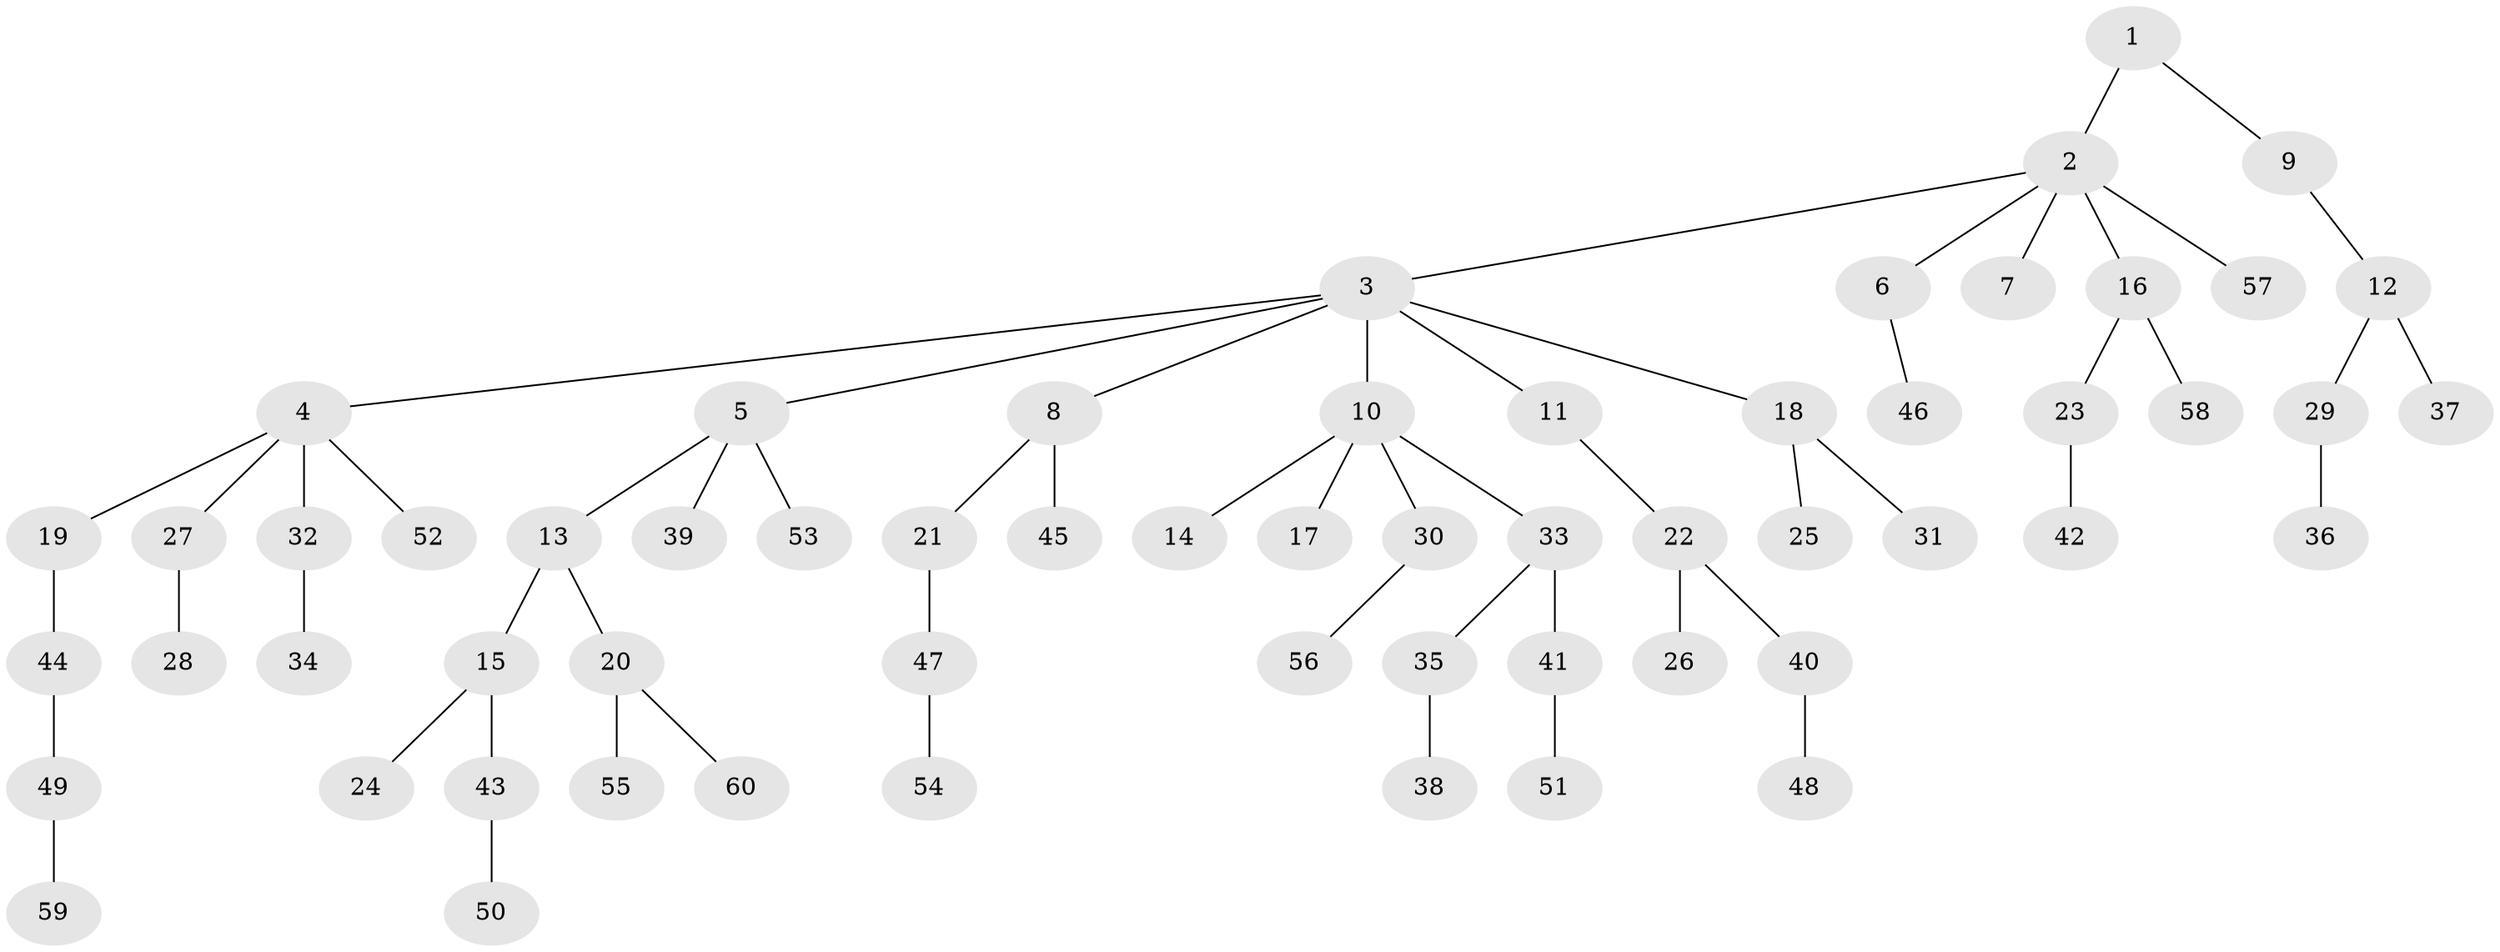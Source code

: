 // coarse degree distribution, {2: 0.3157894736842105, 4: 0.05263157894736842, 7: 0.05263157894736842, 3: 0.05263157894736842, 1: 0.5263157894736842}
// Generated by graph-tools (version 1.1) at 2025/51/03/04/25 22:51:55]
// undirected, 60 vertices, 59 edges
graph export_dot {
  node [color=gray90,style=filled];
  1;
  2;
  3;
  4;
  5;
  6;
  7;
  8;
  9;
  10;
  11;
  12;
  13;
  14;
  15;
  16;
  17;
  18;
  19;
  20;
  21;
  22;
  23;
  24;
  25;
  26;
  27;
  28;
  29;
  30;
  31;
  32;
  33;
  34;
  35;
  36;
  37;
  38;
  39;
  40;
  41;
  42;
  43;
  44;
  45;
  46;
  47;
  48;
  49;
  50;
  51;
  52;
  53;
  54;
  55;
  56;
  57;
  58;
  59;
  60;
  1 -- 2;
  1 -- 9;
  2 -- 3;
  2 -- 6;
  2 -- 7;
  2 -- 16;
  2 -- 57;
  3 -- 4;
  3 -- 5;
  3 -- 8;
  3 -- 10;
  3 -- 11;
  3 -- 18;
  4 -- 19;
  4 -- 27;
  4 -- 32;
  4 -- 52;
  5 -- 13;
  5 -- 39;
  5 -- 53;
  6 -- 46;
  8 -- 21;
  8 -- 45;
  9 -- 12;
  10 -- 14;
  10 -- 17;
  10 -- 30;
  10 -- 33;
  11 -- 22;
  12 -- 29;
  12 -- 37;
  13 -- 15;
  13 -- 20;
  15 -- 24;
  15 -- 43;
  16 -- 23;
  16 -- 58;
  18 -- 25;
  18 -- 31;
  19 -- 44;
  20 -- 55;
  20 -- 60;
  21 -- 47;
  22 -- 26;
  22 -- 40;
  23 -- 42;
  27 -- 28;
  29 -- 36;
  30 -- 56;
  32 -- 34;
  33 -- 35;
  33 -- 41;
  35 -- 38;
  40 -- 48;
  41 -- 51;
  43 -- 50;
  44 -- 49;
  47 -- 54;
  49 -- 59;
}
